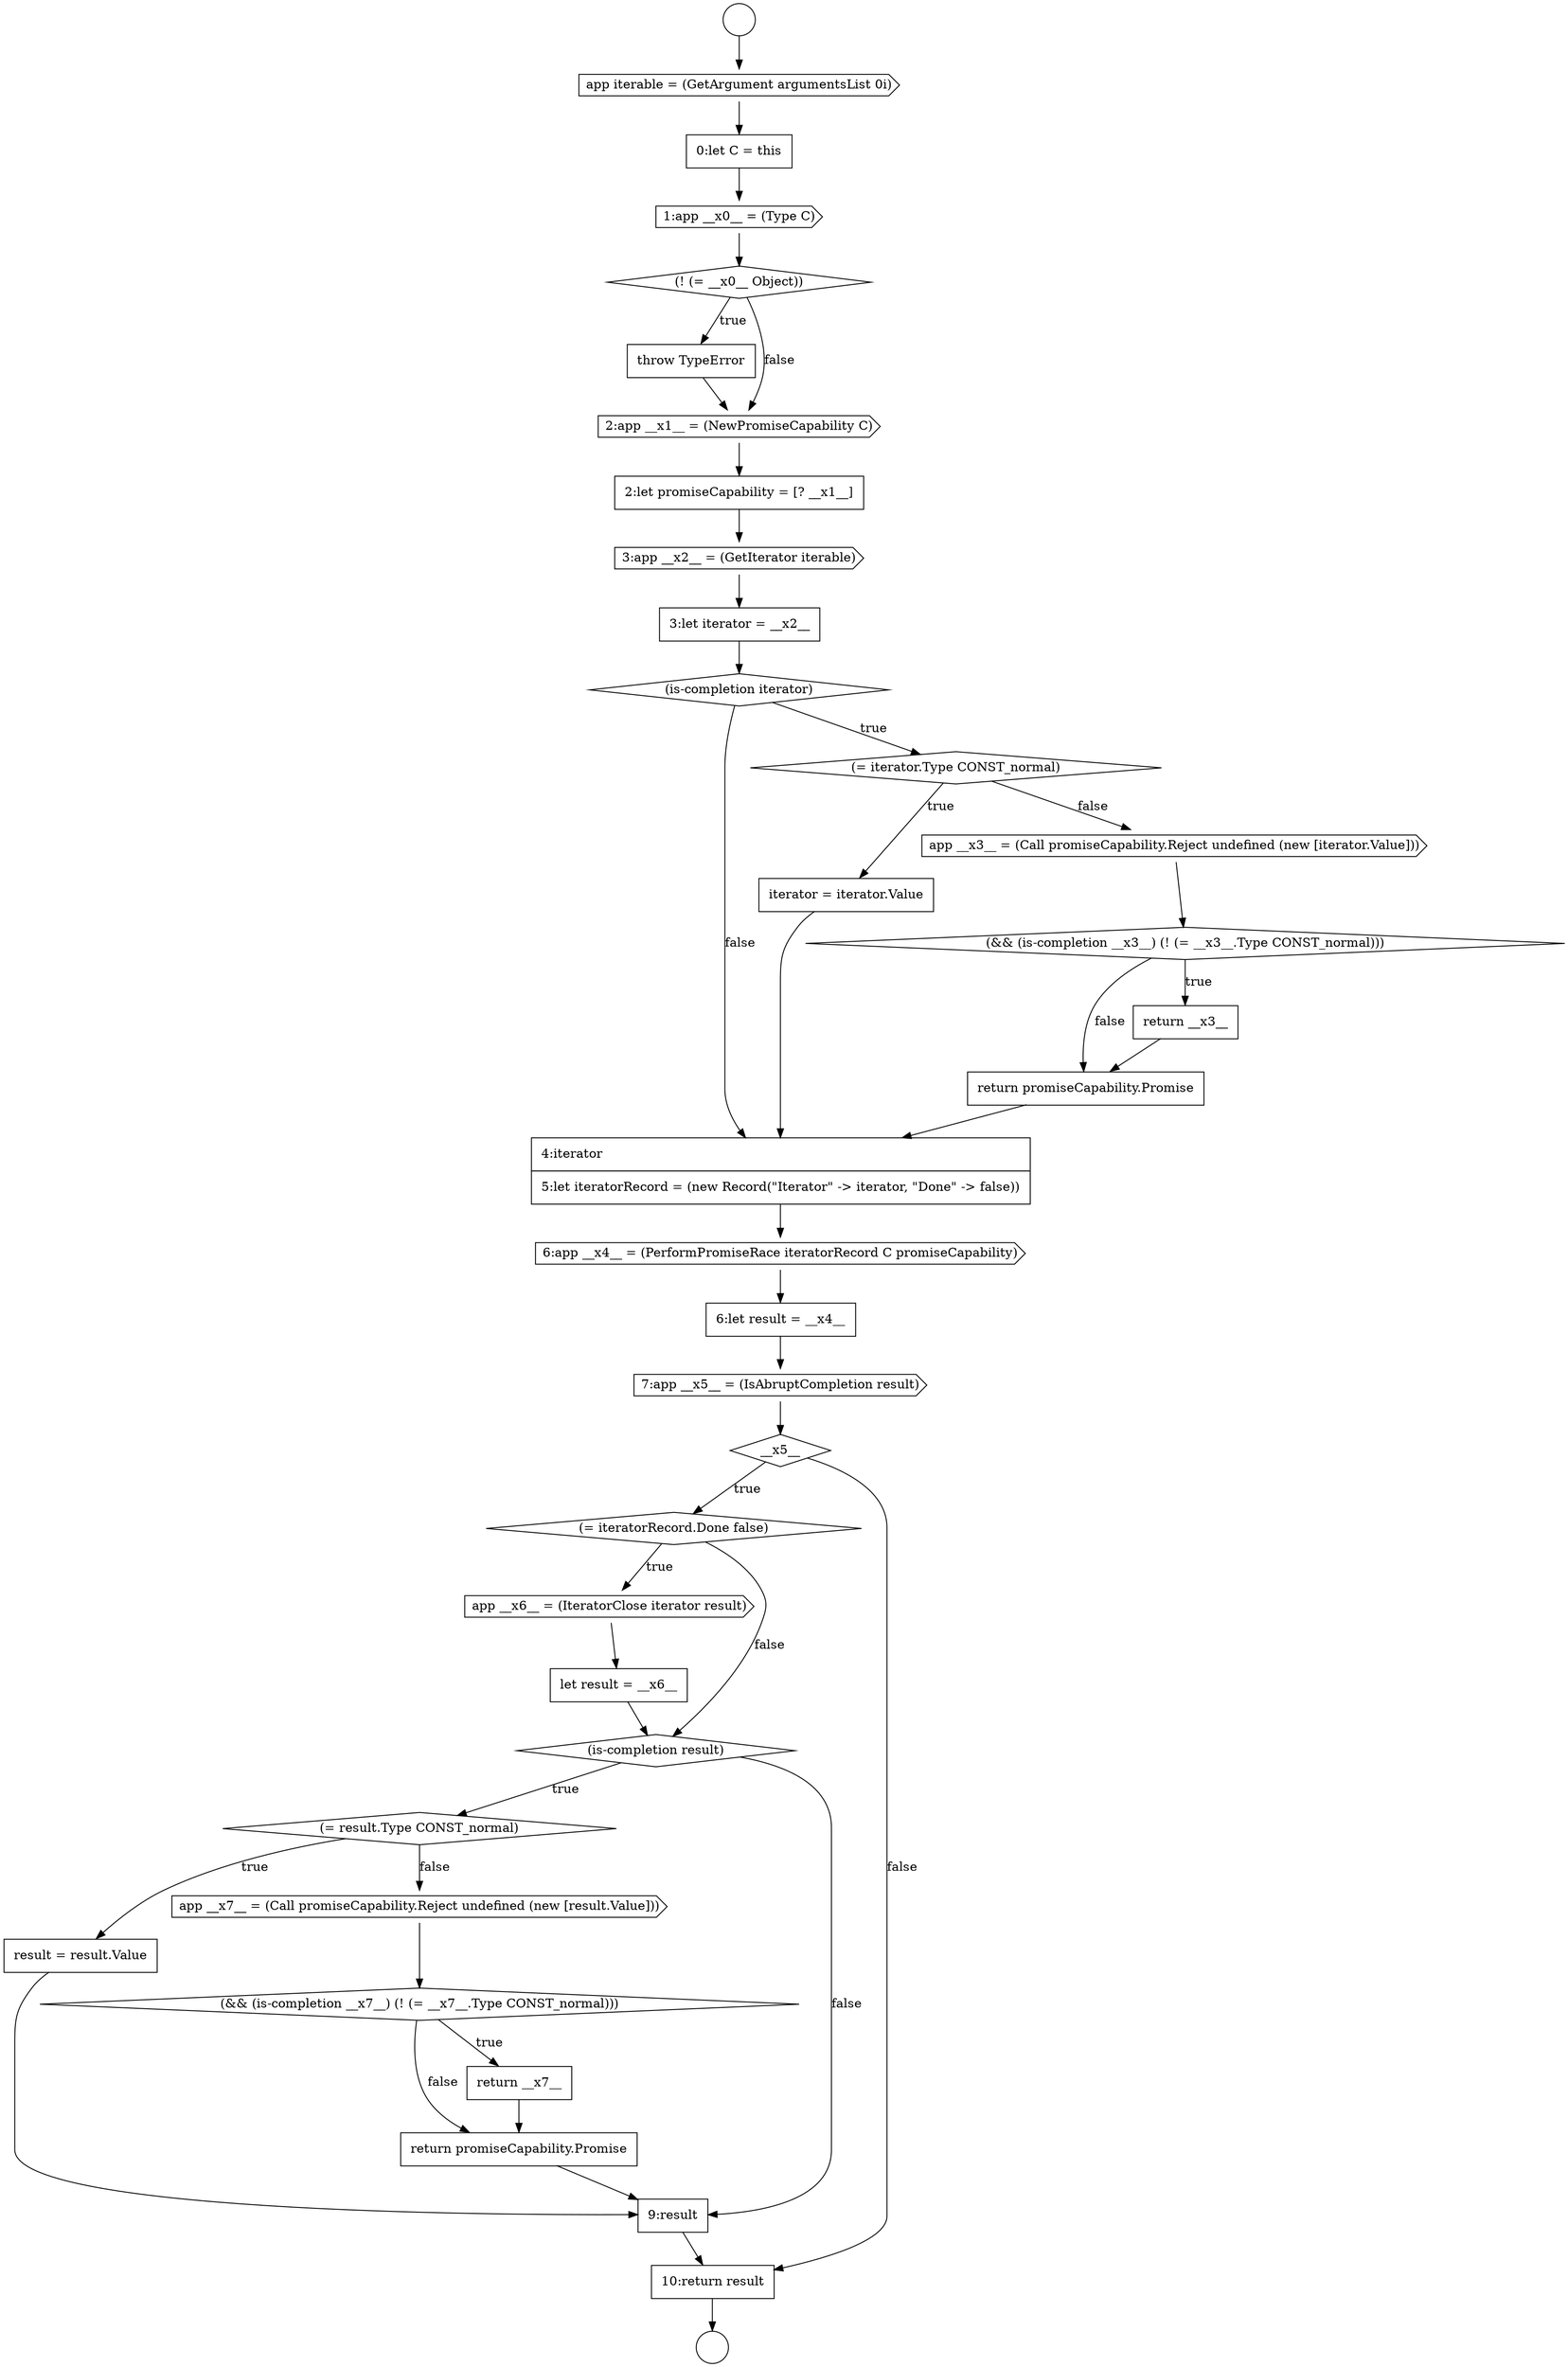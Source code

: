 digraph {
  node16533 [shape=diamond, label=<<font color="black">(= iteratorRecord.Done false)</font>> color="black" fillcolor="white" style=filled]
  node16530 [shape=none, margin=0, label=<<font color="black">
    <table border="0" cellborder="1" cellspacing="0" cellpadding="10">
      <tr><td align="left">6:let result = __x4__</td></tr>
    </table>
  </font>> color="black" fillcolor="white" style=filled]
  node16534 [shape=cds, label=<<font color="black">app __x6__ = (IteratorClose iterator result)</font>> color="black" fillcolor="white" style=filled]
  node16516 [shape=none, margin=0, label=<<font color="black">
    <table border="0" cellborder="1" cellspacing="0" cellpadding="10">
      <tr><td align="left">throw TypeError</td></tr>
    </table>
  </font>> color="black" fillcolor="white" style=filled]
  node16519 [shape=cds, label=<<font color="black">3:app __x2__ = (GetIterator iterable)</font>> color="black" fillcolor="white" style=filled]
  node16532 [shape=diamond, label=<<font color="black">__x5__</font>> color="black" fillcolor="white" style=filled]
  node16542 [shape=none, margin=0, label=<<font color="black">
    <table border="0" cellborder="1" cellspacing="0" cellpadding="10">
      <tr><td align="left">return promiseCapability.Promise</td></tr>
    </table>
  </font>> color="black" fillcolor="white" style=filled]
  node16535 [shape=none, margin=0, label=<<font color="black">
    <table border="0" cellborder="1" cellspacing="0" cellpadding="10">
      <tr><td align="left">let result = __x6__</td></tr>
    </table>
  </font>> color="black" fillcolor="white" style=filled]
  node16521 [shape=diamond, label=<<font color="black">(is-completion iterator)</font>> color="black" fillcolor="white" style=filled]
  node16517 [shape=cds, label=<<font color="black">2:app __x1__ = (NewPromiseCapability C)</font>> color="black" fillcolor="white" style=filled]
  node16531 [shape=cds, label=<<font color="black">7:app __x5__ = (IsAbruptCompletion result)</font>> color="black" fillcolor="white" style=filled]
  node16514 [shape=cds, label=<<font color="black">1:app __x0__ = (Type C)</font>> color="black" fillcolor="white" style=filled]
  node16511 [shape=circle label=" " color="black" fillcolor="white" style=filled]
  node16513 [shape=none, margin=0, label=<<font color="black">
    <table border="0" cellborder="1" cellspacing="0" cellpadding="10">
      <tr><td align="left">0:let C = this</td></tr>
    </table>
  </font>> color="black" fillcolor="white" style=filled]
  node16520 [shape=none, margin=0, label=<<font color="black">
    <table border="0" cellborder="1" cellspacing="0" cellpadding="10">
      <tr><td align="left">3:let iterator = __x2__</td></tr>
    </table>
  </font>> color="black" fillcolor="white" style=filled]
  node16523 [shape=none, margin=0, label=<<font color="black">
    <table border="0" cellborder="1" cellspacing="0" cellpadding="10">
      <tr><td align="left">iterator = iterator.Value</td></tr>
    </table>
  </font>> color="black" fillcolor="white" style=filled]
  node16540 [shape=diamond, label=<<font color="black">(&amp;&amp; (is-completion __x7__) (! (= __x7__.Type CONST_normal)))</font>> color="black" fillcolor="white" style=filled]
  node16527 [shape=none, margin=0, label=<<font color="black">
    <table border="0" cellborder="1" cellspacing="0" cellpadding="10">
      <tr><td align="left">return promiseCapability.Promise</td></tr>
    </table>
  </font>> color="black" fillcolor="white" style=filled]
  node16544 [shape=none, margin=0, label=<<font color="black">
    <table border="0" cellborder="1" cellspacing="0" cellpadding="10">
      <tr><td align="left">10:return result</td></tr>
    </table>
  </font>> color="black" fillcolor="white" style=filled]
  node16512 [shape=cds, label=<<font color="black">app iterable = (GetArgument argumentsList 0i)</font>> color="black" fillcolor="white" style=filled]
  node16529 [shape=cds, label=<<font color="black">6:app __x4__ = (PerformPromiseRace iteratorRecord C promiseCapability)</font>> color="black" fillcolor="white" style=filled]
  node16536 [shape=diamond, label=<<font color="black">(is-completion result)</font>> color="black" fillcolor="white" style=filled]
  node16541 [shape=none, margin=0, label=<<font color="black">
    <table border="0" cellborder="1" cellspacing="0" cellpadding="10">
      <tr><td align="left">return __x7__</td></tr>
    </table>
  </font>> color="black" fillcolor="white" style=filled]
  node16524 [shape=cds, label=<<font color="black">app __x3__ = (Call promiseCapability.Reject undefined (new [iterator.Value]))</font>> color="black" fillcolor="white" style=filled]
  node16528 [shape=none, margin=0, label=<<font color="black">
    <table border="0" cellborder="1" cellspacing="0" cellpadding="10">
      <tr><td align="left">4:iterator</td></tr>
      <tr><td align="left">5:let iteratorRecord = (new Record(&quot;Iterator&quot; -&gt; iterator, &quot;Done&quot; -&gt; false))</td></tr>
    </table>
  </font>> color="black" fillcolor="white" style=filled]
  node16537 [shape=diamond, label=<<font color="black">(= result.Type CONST_normal)</font>> color="black" fillcolor="white" style=filled]
  node16515 [shape=diamond, label=<<font color="black">(! (= __x0__ Object))</font>> color="black" fillcolor="white" style=filled]
  node16518 [shape=none, margin=0, label=<<font color="black">
    <table border="0" cellborder="1" cellspacing="0" cellpadding="10">
      <tr><td align="left">2:let promiseCapability = [? __x1__]</td></tr>
    </table>
  </font>> color="black" fillcolor="white" style=filled]
  node16538 [shape=none, margin=0, label=<<font color="black">
    <table border="0" cellborder="1" cellspacing="0" cellpadding="10">
      <tr><td align="left">result = result.Value</td></tr>
    </table>
  </font>> color="black" fillcolor="white" style=filled]
  node16525 [shape=diamond, label=<<font color="black">(&amp;&amp; (is-completion __x3__) (! (= __x3__.Type CONST_normal)))</font>> color="black" fillcolor="white" style=filled]
  node16510 [shape=circle label=" " color="black" fillcolor="white" style=filled]
  node16526 [shape=none, margin=0, label=<<font color="black">
    <table border="0" cellborder="1" cellspacing="0" cellpadding="10">
      <tr><td align="left">return __x3__</td></tr>
    </table>
  </font>> color="black" fillcolor="white" style=filled]
  node16539 [shape=cds, label=<<font color="black">app __x7__ = (Call promiseCapability.Reject undefined (new [result.Value]))</font>> color="black" fillcolor="white" style=filled]
  node16543 [shape=none, margin=0, label=<<font color="black">
    <table border="0" cellborder="1" cellspacing="0" cellpadding="10">
      <tr><td align="left">9:result</td></tr>
    </table>
  </font>> color="black" fillcolor="white" style=filled]
  node16522 [shape=diamond, label=<<font color="black">(= iterator.Type CONST_normal)</font>> color="black" fillcolor="white" style=filled]
  node16510 -> node16512 [ color="black"]
  node16532 -> node16533 [label=<<font color="black">true</font>> color="black"]
  node16532 -> node16544 [label=<<font color="black">false</font>> color="black"]
  node16541 -> node16542 [ color="black"]
  node16543 -> node16544 [ color="black"]
  node16512 -> node16513 [ color="black"]
  node16533 -> node16534 [label=<<font color="black">true</font>> color="black"]
  node16533 -> node16536 [label=<<font color="black">false</font>> color="black"]
  node16524 -> node16525 [ color="black"]
  node16542 -> node16543 [ color="black"]
  node16528 -> node16529 [ color="black"]
  node16520 -> node16521 [ color="black"]
  node16526 -> node16527 [ color="black"]
  node16536 -> node16537 [label=<<font color="black">true</font>> color="black"]
  node16536 -> node16543 [label=<<font color="black">false</font>> color="black"]
  node16538 -> node16543 [ color="black"]
  node16525 -> node16526 [label=<<font color="black">true</font>> color="black"]
  node16525 -> node16527 [label=<<font color="black">false</font>> color="black"]
  node16544 -> node16511 [ color="black"]
  node16537 -> node16538 [label=<<font color="black">true</font>> color="black"]
  node16537 -> node16539 [label=<<font color="black">false</font>> color="black"]
  node16522 -> node16523 [label=<<font color="black">true</font>> color="black"]
  node16522 -> node16524 [label=<<font color="black">false</font>> color="black"]
  node16527 -> node16528 [ color="black"]
  node16534 -> node16535 [ color="black"]
  node16517 -> node16518 [ color="black"]
  node16521 -> node16522 [label=<<font color="black">true</font>> color="black"]
  node16521 -> node16528 [label=<<font color="black">false</font>> color="black"]
  node16519 -> node16520 [ color="black"]
  node16514 -> node16515 [ color="black"]
  node16518 -> node16519 [ color="black"]
  node16530 -> node16531 [ color="black"]
  node16523 -> node16528 [ color="black"]
  node16513 -> node16514 [ color="black"]
  node16515 -> node16516 [label=<<font color="black">true</font>> color="black"]
  node16515 -> node16517 [label=<<font color="black">false</font>> color="black"]
  node16531 -> node16532 [ color="black"]
  node16535 -> node16536 [ color="black"]
  node16540 -> node16541 [label=<<font color="black">true</font>> color="black"]
  node16540 -> node16542 [label=<<font color="black">false</font>> color="black"]
  node16529 -> node16530 [ color="black"]
  node16539 -> node16540 [ color="black"]
  node16516 -> node16517 [ color="black"]
}
